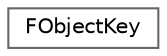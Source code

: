 digraph "Graphical Class Hierarchy"
{
 // INTERACTIVE_SVG=YES
 // LATEX_PDF_SIZE
  bgcolor="transparent";
  edge [fontname=Helvetica,fontsize=10,labelfontname=Helvetica,labelfontsize=10];
  node [fontname=Helvetica,fontsize=10,shape=box,height=0.2,width=0.4];
  rankdir="LR";
  Node0 [id="Node000000",label="FObjectKey",height=0.2,width=0.4,color="grey40", fillcolor="white", style="filled",URL="$dd/d31/structFObjectKey.html",tooltip="FObjectKey is an immutable, copyable key which can be used to uniquely identify an object for the lif..."];
}
